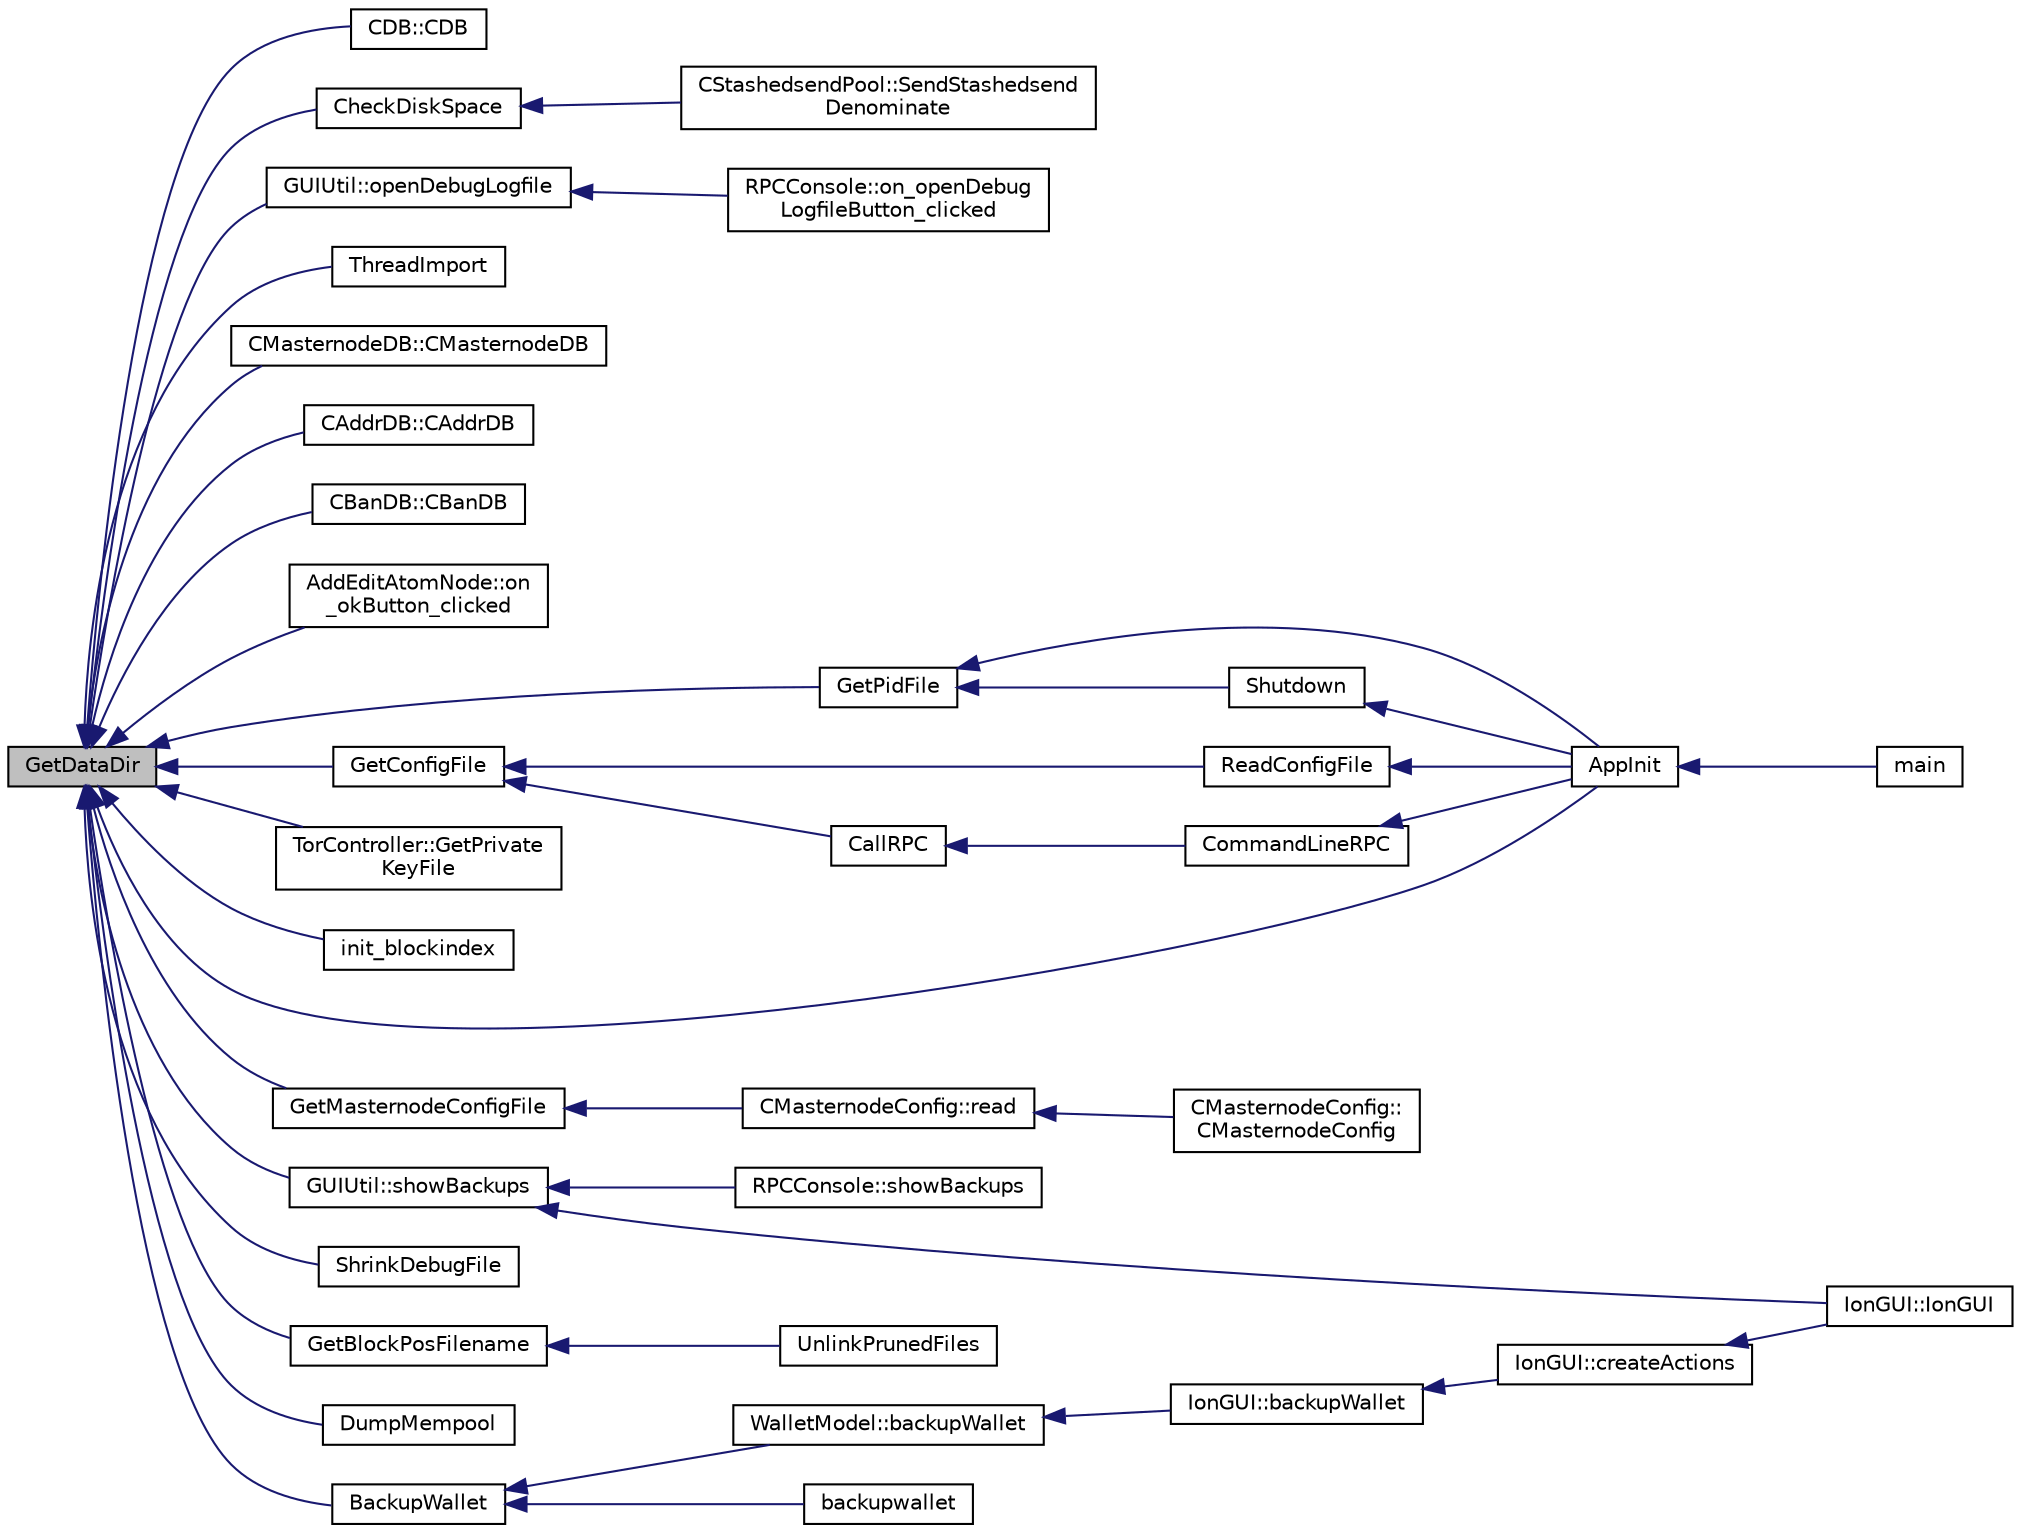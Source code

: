 digraph "GetDataDir"
{
  edge [fontname="Helvetica",fontsize="10",labelfontname="Helvetica",labelfontsize="10"];
  node [fontname="Helvetica",fontsize="10",shape=record];
  rankdir="LR";
  Node346 [label="GetDataDir",height=0.2,width=0.4,color="black", fillcolor="grey75", style="filled", fontcolor="black"];
  Node346 -> Node347 [dir="back",color="midnightblue",fontsize="10",style="solid",fontname="Helvetica"];
  Node347 [label="CDB::CDB",height=0.2,width=0.4,color="black", fillcolor="white", style="filled",URL="$d1/d2e/class_c_d_b.html#aa5f2317ab28c6424bfebdaa969aa2b2c"];
  Node346 -> Node348 [dir="back",color="midnightblue",fontsize="10",style="solid",fontname="Helvetica"];
  Node348 [label="AppInit",height=0.2,width=0.4,color="black", fillcolor="white", style="filled",URL="$d4/d35/iond_8cpp.html#ac59316b767e6984e1285f0531275286b"];
  Node348 -> Node349 [dir="back",color="midnightblue",fontsize="10",style="solid",fontname="Helvetica"];
  Node349 [label="main",height=0.2,width=0.4,color="black", fillcolor="white", style="filled",URL="$d4/d35/iond_8cpp.html#a0ddf1224851353fc92bfbff6f499fa97"];
  Node346 -> Node350 [dir="back",color="midnightblue",fontsize="10",style="solid",fontname="Helvetica"];
  Node350 [label="CheckDiskSpace",height=0.2,width=0.4,color="black", fillcolor="white", style="filled",URL="$db/d38/validation_8h.html#a6df609da0bad1550cbb2cdc781ad2904",tooltip="Check whether enough disk space is available for an incoming block. "];
  Node350 -> Node351 [dir="back",color="midnightblue",fontsize="10",style="solid",fontname="Helvetica"];
  Node351 [label="CStashedsendPool::SendStashedsend\lDenominate",height=0.2,width=0.4,color="black", fillcolor="white", style="filled",URL="$dd/d8a/class_c_stashedsend_pool.html#a6a94b951db9f47197abf79e141e8de1a",tooltip="As a client, send a transaction to a Masternode to start the denomination process. "];
  Node346 -> Node352 [dir="back",color="midnightblue",fontsize="10",style="solid",fontname="Helvetica"];
  Node352 [label="ThreadImport",height=0.2,width=0.4,color="black", fillcolor="white", style="filled",URL="$d4/dbf/main_8h.html#a0189c34248cd89bbbe20d4d6045bd7c9"];
  Node346 -> Node353 [dir="back",color="midnightblue",fontsize="10",style="solid",fontname="Helvetica"];
  Node353 [label="CMasternodeDB::CMasternodeDB",height=0.2,width=0.4,color="black", fillcolor="white", style="filled",URL="$d2/d64/class_c_masternode_d_b.html#a274b5f339c7bd7644788bb9e6fdbc83d"];
  Node346 -> Node354 [dir="back",color="midnightblue",fontsize="10",style="solid",fontname="Helvetica"];
  Node354 [label="CAddrDB::CAddrDB",height=0.2,width=0.4,color="black", fillcolor="white", style="filled",URL="$dc/da8/class_c_addr_d_b.html#af8c039f1904b1892c5a14e484a5b31a7"];
  Node346 -> Node355 [dir="back",color="midnightblue",fontsize="10",style="solid",fontname="Helvetica"];
  Node355 [label="CBanDB::CBanDB",height=0.2,width=0.4,color="black", fillcolor="white", style="filled",URL="$dd/db6/class_c_ban_d_b.html#aaa72a14ee1c95a75cd5be52ffac0386b"];
  Node346 -> Node356 [dir="back",color="midnightblue",fontsize="10",style="solid",fontname="Helvetica"];
  Node356 [label="AddEditAtomNode::on\l_okButton_clicked",height=0.2,width=0.4,color="black", fillcolor="white", style="filled",URL="$de/d93/class_add_edit_atom_node.html#aa8e3dfd31c09f5610e46dc9961df0d66"];
  Node346 -> Node357 [dir="back",color="midnightblue",fontsize="10",style="solid",fontname="Helvetica"];
  Node357 [label="GUIUtil::openDebugLogfile",height=0.2,width=0.4,color="black", fillcolor="white", style="filled",URL="$d1/d87/namespace_g_u_i_util.html#aad169e3227e7a851db52a08bfb30391c"];
  Node357 -> Node358 [dir="back",color="midnightblue",fontsize="10",style="solid",fontname="Helvetica"];
  Node358 [label="RPCConsole::on_openDebug\lLogfileButton_clicked",height=0.2,width=0.4,color="black", fillcolor="white", style="filled",URL="$d7/de8/class_r_p_c_console.html#adf26672994effc0bf948e8d83e1a8cb3",tooltip="open the debug.log from the current datadir "];
  Node346 -> Node359 [dir="back",color="midnightblue",fontsize="10",style="solid",fontname="Helvetica"];
  Node359 [label="GUIUtil::showBackups",height=0.2,width=0.4,color="black", fillcolor="white", style="filled",URL="$d1/d87/namespace_g_u_i_util.html#a16fd78c7608981cc405561a8d5e8d7e3"];
  Node359 -> Node360 [dir="back",color="midnightblue",fontsize="10",style="solid",fontname="Helvetica"];
  Node360 [label="IonGUI::IonGUI",height=0.2,width=0.4,color="black", fillcolor="white", style="filled",URL="$dc/d0b/class_ion_g_u_i.html#ad0e22e4901b039bcc987ef0328c8c5d4"];
  Node359 -> Node361 [dir="back",color="midnightblue",fontsize="10",style="solid",fontname="Helvetica"];
  Node361 [label="RPCConsole::showBackups",height=0.2,width=0.4,color="black", fillcolor="white", style="filled",URL="$d7/de8/class_r_p_c_console.html#a013ee20b746b6453375738e7b5e1cb4e",tooltip="Show folder with wallet backups in default browser. "];
  Node346 -> Node362 [dir="back",color="midnightblue",fontsize="10",style="solid",fontname="Helvetica"];
  Node362 [label="TorController::GetPrivate\lKeyFile",height=0.2,width=0.4,color="black", fillcolor="white", style="filled",URL="$da/dd9/class_tor_controller.html#a524481ece961670f745dbbfb4d9d5a33",tooltip="Get name fo file to store private key in. "];
  Node346 -> Node363 [dir="back",color="midnightblue",fontsize="10",style="solid",fontname="Helvetica"];
  Node363 [label="init_blockindex",height=0.2,width=0.4,color="black", fillcolor="white", style="filled",URL="$dc/d9c/txdb-leveldb_8cpp.html#a9a8c309c31bb9f6feadef44982002926"];
  Node346 -> Node364 [dir="back",color="midnightblue",fontsize="10",style="solid",fontname="Helvetica"];
  Node364 [label="GetConfigFile",height=0.2,width=0.4,color="black", fillcolor="white", style="filled",URL="$d8/d3c/util_8h.html#a7d86fadf98dfaba55f80b9be0ab0f978"];
  Node364 -> Node365 [dir="back",color="midnightblue",fontsize="10",style="solid",fontname="Helvetica"];
  Node365 [label="CallRPC",height=0.2,width=0.4,color="black", fillcolor="white", style="filled",URL="$dd/d9e/rpcclient_8cpp.html#ae0b4394f271db49671cf894dbe94c484"];
  Node365 -> Node366 [dir="back",color="midnightblue",fontsize="10",style="solid",fontname="Helvetica"];
  Node366 [label="CommandLineRPC",height=0.2,width=0.4,color="black", fillcolor="white", style="filled",URL="$d6/d59/rpcclient_8h.html#a4ee23259648a971c9c05aeff8b545a6d"];
  Node366 -> Node348 [dir="back",color="midnightblue",fontsize="10",style="solid",fontname="Helvetica"];
  Node364 -> Node367 [dir="back",color="midnightblue",fontsize="10",style="solid",fontname="Helvetica"];
  Node367 [label="ReadConfigFile",height=0.2,width=0.4,color="black", fillcolor="white", style="filled",URL="$df/d2d/util_8cpp.html#a27ba417174a3ee63cb8ee1abb279a668"];
  Node367 -> Node348 [dir="back",color="midnightblue",fontsize="10",style="solid",fontname="Helvetica"];
  Node346 -> Node368 [dir="back",color="midnightblue",fontsize="10",style="solid",fontname="Helvetica"];
  Node368 [label="GetMasternodeConfigFile",height=0.2,width=0.4,color="black", fillcolor="white", style="filled",URL="$d8/d3c/util_8h.html#ae5f844c4e12d08214929430505218e74"];
  Node368 -> Node369 [dir="back",color="midnightblue",fontsize="10",style="solid",fontname="Helvetica"];
  Node369 [label="CMasternodeConfig::read",height=0.2,width=0.4,color="black", fillcolor="white", style="filled",URL="$d9/d46/class_c_masternode_config.html#a82185f7e744867ed213d2b25df61dfe4"];
  Node369 -> Node370 [dir="back",color="midnightblue",fontsize="10",style="solid",fontname="Helvetica"];
  Node370 [label="CMasternodeConfig::\lCMasternodeConfig",height=0.2,width=0.4,color="black", fillcolor="white", style="filled",URL="$d9/d46/class_c_masternode_config.html#acb7bc70387a57bdc9983ba4c668e77ac"];
  Node346 -> Node371 [dir="back",color="midnightblue",fontsize="10",style="solid",fontname="Helvetica"];
  Node371 [label="GetPidFile",height=0.2,width=0.4,color="black", fillcolor="white", style="filled",URL="$d8/d3c/util_8h.html#a91d2f3eb3a1bb92ab4eb1bd4b713a99e"];
  Node371 -> Node372 [dir="back",color="midnightblue",fontsize="10",style="solid",fontname="Helvetica"];
  Node372 [label="Shutdown",height=0.2,width=0.4,color="black", fillcolor="white", style="filled",URL="$d8/dc0/init_8h.html#ac5f038c2b480cf9ef5e19e3eba8dbaf9"];
  Node372 -> Node348 [dir="back",color="midnightblue",fontsize="10",style="solid",fontname="Helvetica"];
  Node371 -> Node348 [dir="back",color="midnightblue",fontsize="10",style="solid",fontname="Helvetica"];
  Node346 -> Node373 [dir="back",color="midnightblue",fontsize="10",style="solid",fontname="Helvetica"];
  Node373 [label="ShrinkDebugFile",height=0.2,width=0.4,color="black", fillcolor="white", style="filled",URL="$d8/d3c/util_8h.html#a37fca7e305fe0caa306b23fdb37f88e2"];
  Node346 -> Node374 [dir="back",color="midnightblue",fontsize="10",style="solid",fontname="Helvetica"];
  Node374 [label="GetBlockPosFilename",height=0.2,width=0.4,color="black", fillcolor="white", style="filled",URL="$db/d38/validation_8h.html#a14ff9fb82bd3b6a8d7887f68873cdc4d",tooltip="Translation to a filesystem path. "];
  Node374 -> Node375 [dir="back",color="midnightblue",fontsize="10",style="solid",fontname="Helvetica"];
  Node375 [label="UnlinkPrunedFiles",height=0.2,width=0.4,color="black", fillcolor="white", style="filled",URL="$db/d38/validation_8h.html#aeec5391c3d81044fb887645b81803b4b",tooltip="Actually unlink the specified files. "];
  Node346 -> Node376 [dir="back",color="midnightblue",fontsize="10",style="solid",fontname="Helvetica"];
  Node376 [label="DumpMempool",height=0.2,width=0.4,color="black", fillcolor="white", style="filled",URL="$db/d38/validation_8h.html#a2ffb14100dba0c7910b7e09dcdec7d80",tooltip="Dump the mempool to disk. "];
  Node346 -> Node377 [dir="back",color="midnightblue",fontsize="10",style="solid",fontname="Helvetica"];
  Node377 [label="BackupWallet",height=0.2,width=0.4,color="black", fillcolor="white", style="filled",URL="$dc/d75/walletdb_8cpp.html#a273c3692765c732c5f724cec93e6b62f"];
  Node377 -> Node378 [dir="back",color="midnightblue",fontsize="10",style="solid",fontname="Helvetica"];
  Node378 [label="WalletModel::backupWallet",height=0.2,width=0.4,color="black", fillcolor="white", style="filled",URL="$d4/d27/class_wallet_model.html#aa316c19ef41f26ea89f194ab253d3206"];
  Node378 -> Node379 [dir="back",color="midnightblue",fontsize="10",style="solid",fontname="Helvetica"];
  Node379 [label="IonGUI::backupWallet",height=0.2,width=0.4,color="black", fillcolor="white", style="filled",URL="$dc/d0b/class_ion_g_u_i.html#a657c3aa0b7c10216ac24b63c773caa6d",tooltip="Backup the wallet. "];
  Node379 -> Node380 [dir="back",color="midnightblue",fontsize="10",style="solid",fontname="Helvetica"];
  Node380 [label="IonGUI::createActions",height=0.2,width=0.4,color="black", fillcolor="white", style="filled",URL="$dc/d0b/class_ion_g_u_i.html#a5a5e1c2fbc2fec3d925d654c61a8b252",tooltip="Create the main UI actions. "];
  Node380 -> Node360 [dir="back",color="midnightblue",fontsize="10",style="solid",fontname="Helvetica"];
  Node377 -> Node381 [dir="back",color="midnightblue",fontsize="10",style="solid",fontname="Helvetica"];
  Node381 [label="backupwallet",height=0.2,width=0.4,color="black", fillcolor="white", style="filled",URL="$df/d1d/rpcwallet_8cpp.html#a7813bcc93d80c6c4ad0ae846f80cff3e"];
}
